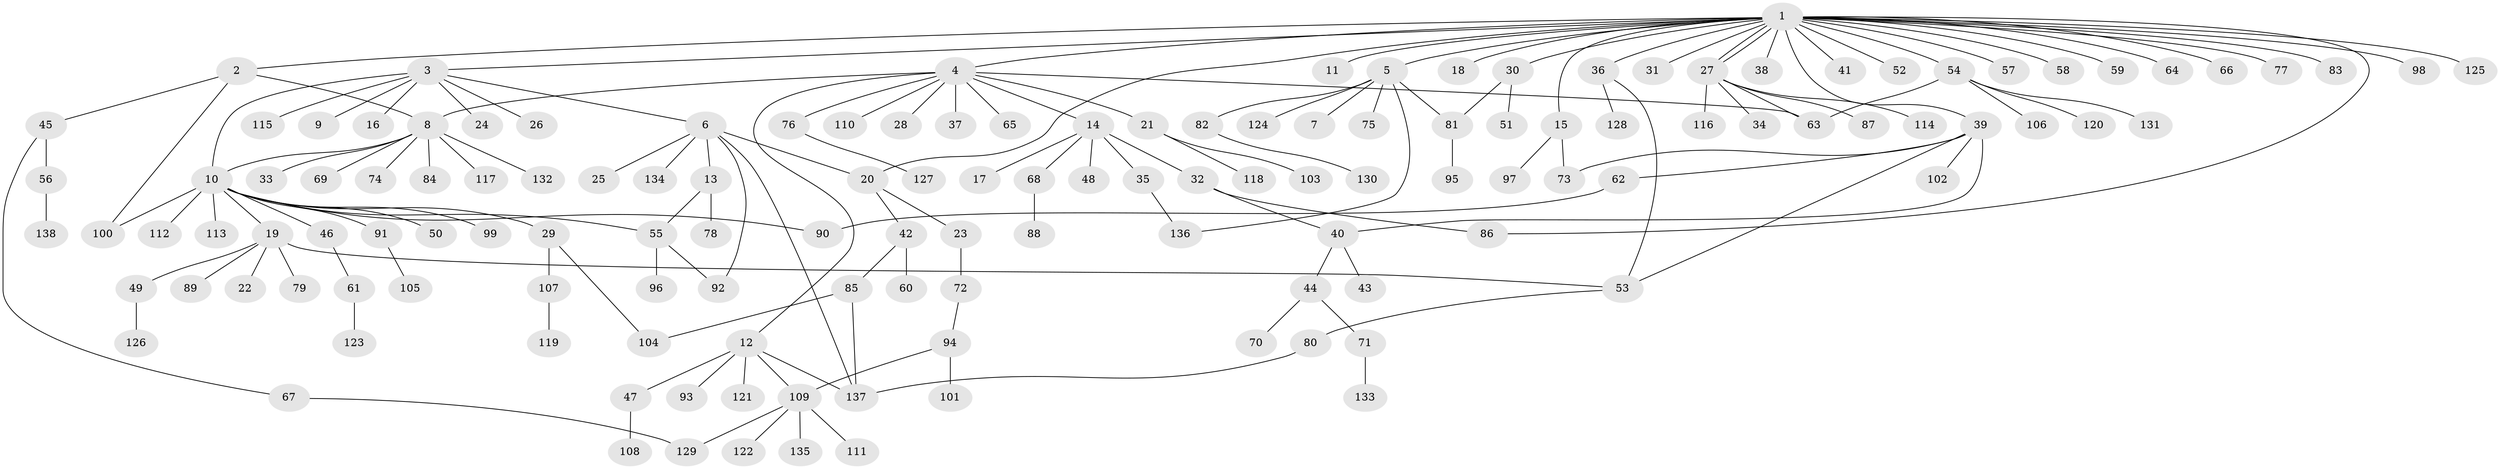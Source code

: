 // coarse degree distribution, {1: 0.9024390243902439, 2: 0.024390243902439025, 15: 0.024390243902439025, 23: 0.024390243902439025, 5: 0.024390243902439025}
// Generated by graph-tools (version 1.1) at 2025/51/03/04/25 21:51:54]
// undirected, 138 vertices, 160 edges
graph export_dot {
graph [start="1"]
  node [color=gray90,style=filled];
  1;
  2;
  3;
  4;
  5;
  6;
  7;
  8;
  9;
  10;
  11;
  12;
  13;
  14;
  15;
  16;
  17;
  18;
  19;
  20;
  21;
  22;
  23;
  24;
  25;
  26;
  27;
  28;
  29;
  30;
  31;
  32;
  33;
  34;
  35;
  36;
  37;
  38;
  39;
  40;
  41;
  42;
  43;
  44;
  45;
  46;
  47;
  48;
  49;
  50;
  51;
  52;
  53;
  54;
  55;
  56;
  57;
  58;
  59;
  60;
  61;
  62;
  63;
  64;
  65;
  66;
  67;
  68;
  69;
  70;
  71;
  72;
  73;
  74;
  75;
  76;
  77;
  78;
  79;
  80;
  81;
  82;
  83;
  84;
  85;
  86;
  87;
  88;
  89;
  90;
  91;
  92;
  93;
  94;
  95;
  96;
  97;
  98;
  99;
  100;
  101;
  102;
  103;
  104;
  105;
  106;
  107;
  108;
  109;
  110;
  111;
  112;
  113;
  114;
  115;
  116;
  117;
  118;
  119;
  120;
  121;
  122;
  123;
  124;
  125;
  126;
  127;
  128;
  129;
  130;
  131;
  132;
  133;
  134;
  135;
  136;
  137;
  138;
  1 -- 2;
  1 -- 3;
  1 -- 4;
  1 -- 5;
  1 -- 11;
  1 -- 15;
  1 -- 18;
  1 -- 20;
  1 -- 27;
  1 -- 27;
  1 -- 30;
  1 -- 31;
  1 -- 36;
  1 -- 38;
  1 -- 39;
  1 -- 41;
  1 -- 52;
  1 -- 54;
  1 -- 57;
  1 -- 58;
  1 -- 59;
  1 -- 64;
  1 -- 66;
  1 -- 77;
  1 -- 83;
  1 -- 86;
  1 -- 98;
  1 -- 125;
  2 -- 8;
  2 -- 45;
  2 -- 100;
  3 -- 6;
  3 -- 9;
  3 -- 10;
  3 -- 16;
  3 -- 24;
  3 -- 26;
  3 -- 115;
  4 -- 8;
  4 -- 12;
  4 -- 14;
  4 -- 21;
  4 -- 28;
  4 -- 37;
  4 -- 63;
  4 -- 65;
  4 -- 76;
  4 -- 110;
  5 -- 7;
  5 -- 75;
  5 -- 81;
  5 -- 82;
  5 -- 124;
  5 -- 136;
  6 -- 13;
  6 -- 20;
  6 -- 25;
  6 -- 92;
  6 -- 134;
  6 -- 137;
  8 -- 10;
  8 -- 33;
  8 -- 69;
  8 -- 74;
  8 -- 84;
  8 -- 117;
  8 -- 132;
  10 -- 19;
  10 -- 29;
  10 -- 46;
  10 -- 50;
  10 -- 55;
  10 -- 90;
  10 -- 91;
  10 -- 99;
  10 -- 100;
  10 -- 112;
  10 -- 113;
  12 -- 47;
  12 -- 93;
  12 -- 109;
  12 -- 121;
  12 -- 137;
  13 -- 55;
  13 -- 78;
  14 -- 17;
  14 -- 32;
  14 -- 35;
  14 -- 48;
  14 -- 68;
  15 -- 73;
  15 -- 97;
  19 -- 22;
  19 -- 49;
  19 -- 53;
  19 -- 79;
  19 -- 89;
  20 -- 23;
  20 -- 42;
  21 -- 103;
  21 -- 118;
  23 -- 72;
  27 -- 34;
  27 -- 63;
  27 -- 87;
  27 -- 114;
  27 -- 116;
  29 -- 104;
  29 -- 107;
  30 -- 51;
  30 -- 81;
  32 -- 40;
  32 -- 86;
  35 -- 136;
  36 -- 53;
  36 -- 128;
  39 -- 40;
  39 -- 53;
  39 -- 62;
  39 -- 73;
  39 -- 102;
  40 -- 43;
  40 -- 44;
  42 -- 60;
  42 -- 85;
  44 -- 70;
  44 -- 71;
  45 -- 56;
  45 -- 67;
  46 -- 61;
  47 -- 108;
  49 -- 126;
  53 -- 80;
  54 -- 63;
  54 -- 106;
  54 -- 120;
  54 -- 131;
  55 -- 92;
  55 -- 96;
  56 -- 138;
  61 -- 123;
  62 -- 90;
  67 -- 129;
  68 -- 88;
  71 -- 133;
  72 -- 94;
  76 -- 127;
  80 -- 137;
  81 -- 95;
  82 -- 130;
  85 -- 104;
  85 -- 137;
  91 -- 105;
  94 -- 101;
  94 -- 109;
  107 -- 119;
  109 -- 111;
  109 -- 122;
  109 -- 129;
  109 -- 135;
}
